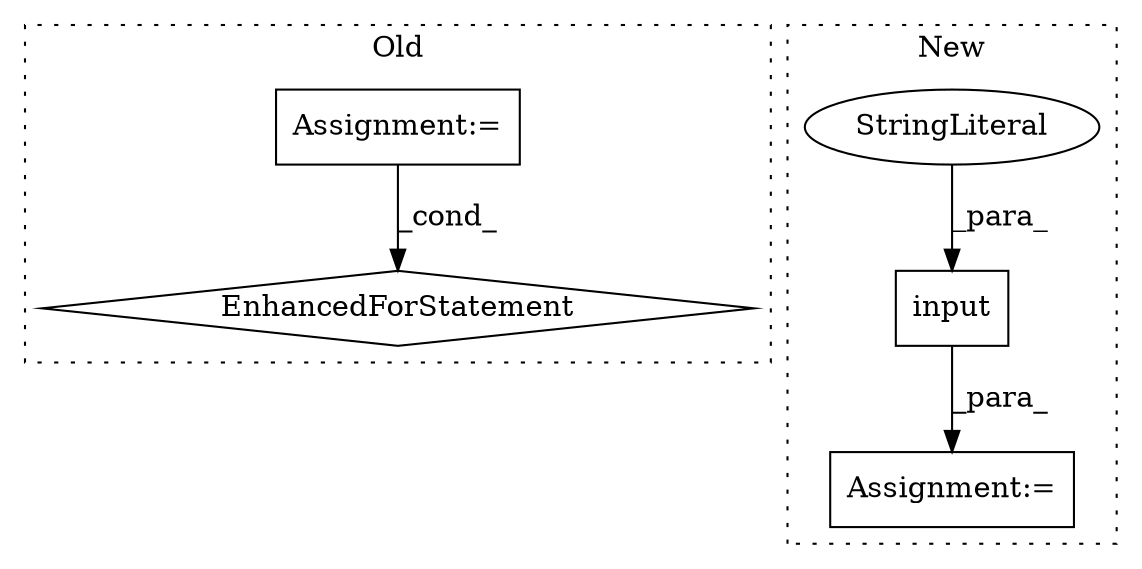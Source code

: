 digraph G {
subgraph cluster0 {
1 [label="EnhancedForStatement" a="70" s="386,463" l="57,2" shape="diamond"];
3 [label="Assignment:=" a="7" s="386,463" l="57,2" shape="box"];
label = "Old";
style="dotted";
}
subgraph cluster1 {
2 [label="input" a="32" s="1031,1083" l="6,1" shape="box"];
4 [label="StringLiteral" a="45" s="1037" l="46" shape="ellipse"];
5 [label="Assignment:=" a="7" s="1517" l="24" shape="box"];
label = "New";
style="dotted";
}
2 -> 5 [label="_para_"];
3 -> 1 [label="_cond_"];
4 -> 2 [label="_para_"];
}